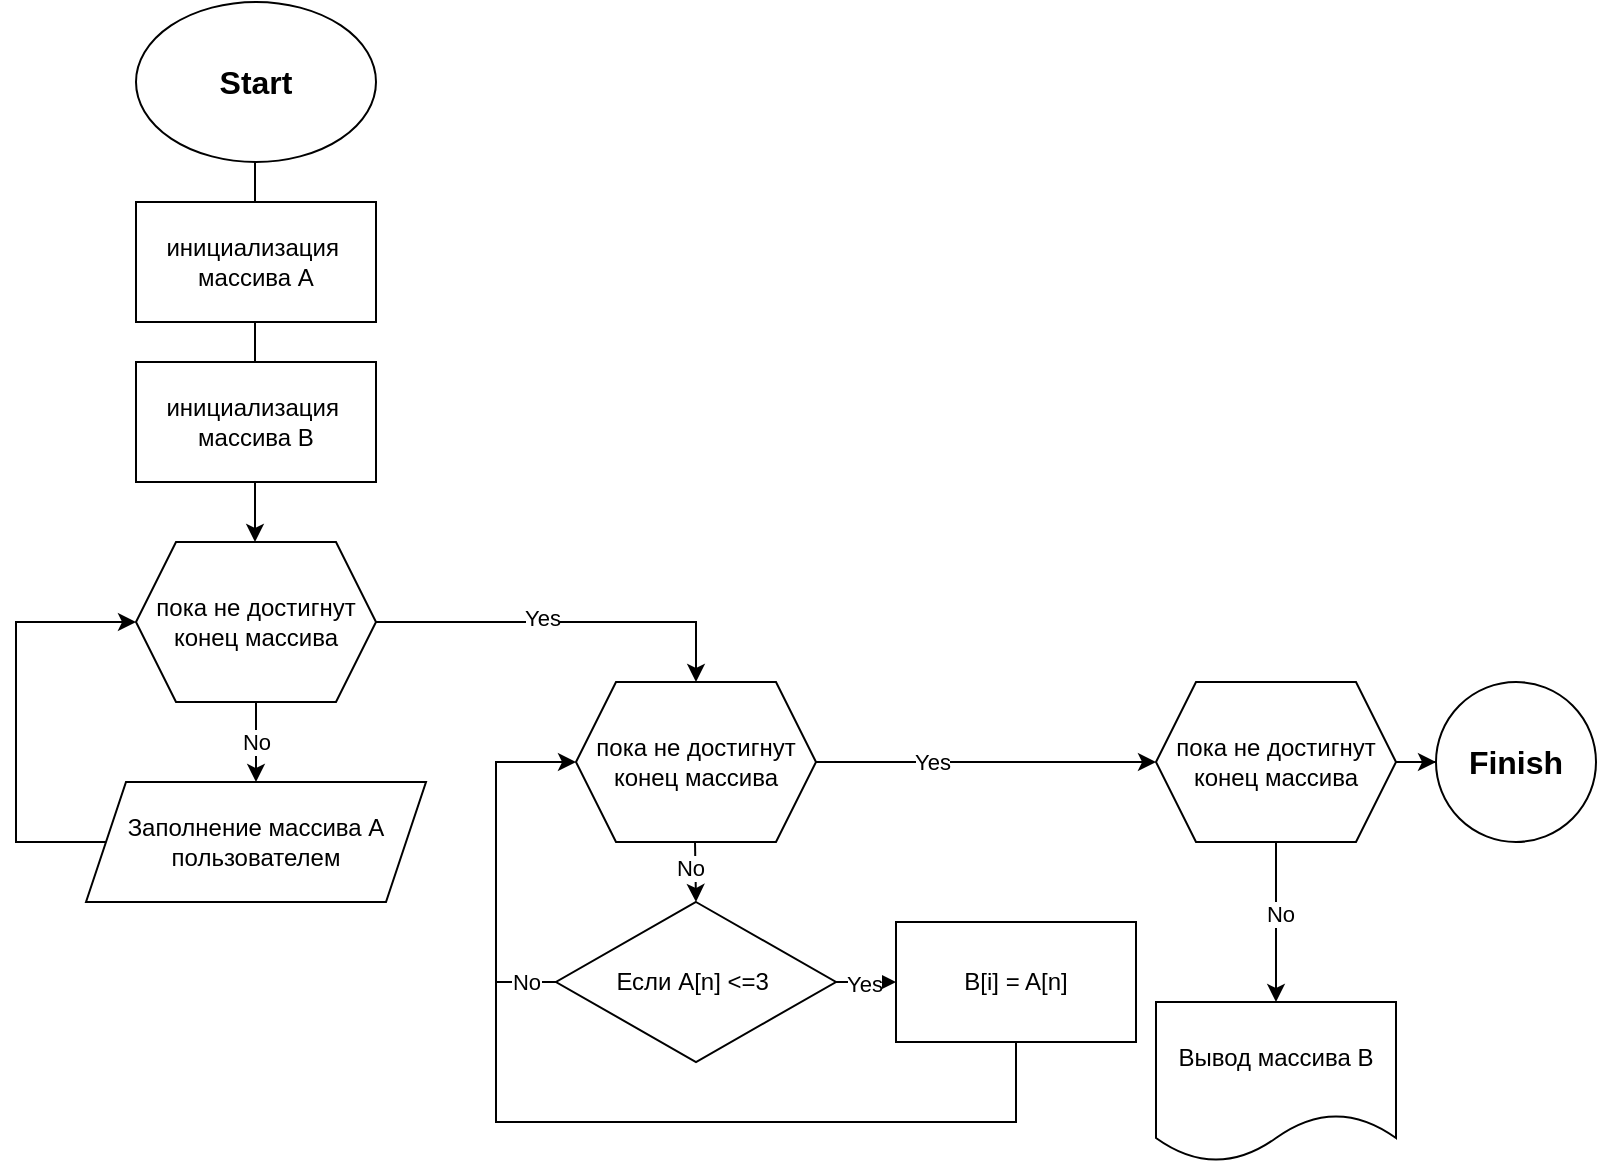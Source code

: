 <mxfile version="21.5.2" type="device">
  <diagram name="Страница 1" id="tBR0ryUB8eQRnVyb28r9">
    <mxGraphModel dx="874" dy="479" grid="1" gridSize="10" guides="1" tooltips="1" connect="1" arrows="1" fold="1" page="1" pageScale="1" pageWidth="827" pageHeight="1169" math="0" shadow="0">
      <root>
        <mxCell id="0" />
        <mxCell id="1" parent="0" />
        <mxCell id="lcAOzKvOhqNa1jtn2beT-1" value="&lt;font style=&quot;font-size: 16px;&quot;&gt;&lt;b&gt;Start&lt;/b&gt;&lt;/font&gt;" style="ellipse;whiteSpace=wrap;html=1;" vertex="1" parent="1">
          <mxGeometry x="90" width="120" height="80" as="geometry" />
        </mxCell>
        <mxCell id="lcAOzKvOhqNa1jtn2beT-10" value="" style="edgeStyle=orthogonalEdgeStyle;rounded=0;orthogonalLoop=1;jettySize=auto;html=1;exitX=0.5;exitY=1;exitDx=0;exitDy=0;" edge="1" parent="1">
          <mxGeometry relative="1" as="geometry">
            <mxPoint x="149.5" y="80" as="sourcePoint" />
            <mxPoint x="149.5" y="270" as="targetPoint" />
          </mxGeometry>
        </mxCell>
        <mxCell id="lcAOzKvOhqNa1jtn2beT-2" value="инициализация&amp;nbsp;&lt;br&gt;массива А" style="rounded=0;whiteSpace=wrap;html=1;" vertex="1" parent="1">
          <mxGeometry x="90" y="100" width="120" height="60" as="geometry" />
        </mxCell>
        <mxCell id="lcAOzKvOhqNa1jtn2beT-3" value="инициализация&amp;nbsp;&lt;br&gt;массива В" style="rounded=0;whiteSpace=wrap;html=1;" vertex="1" parent="1">
          <mxGeometry x="90" y="180" width="120" height="60" as="geometry" />
        </mxCell>
        <mxCell id="lcAOzKvOhqNa1jtn2beT-17" value="No" style="edgeStyle=orthogonalEdgeStyle;rounded=0;orthogonalLoop=1;jettySize=auto;html=1;" edge="1" parent="1" source="lcAOzKvOhqNa1jtn2beT-5" target="lcAOzKvOhqNa1jtn2beT-7">
          <mxGeometry relative="1" as="geometry" />
        </mxCell>
        <mxCell id="lcAOzKvOhqNa1jtn2beT-20" value="" style="edgeStyle=orthogonalEdgeStyle;rounded=0;orthogonalLoop=1;jettySize=auto;html=1;entryX=0.5;entryY=0;entryDx=0;entryDy=0;entryPerimeter=0;" edge="1" parent="1" source="lcAOzKvOhqNa1jtn2beT-5" target="lcAOzKvOhqNa1jtn2beT-22">
          <mxGeometry relative="1" as="geometry">
            <mxPoint x="370" y="330" as="targetPoint" />
            <Array as="points">
              <mxPoint x="370" y="310" />
            </Array>
          </mxGeometry>
        </mxCell>
        <mxCell id="lcAOzKvOhqNa1jtn2beT-21" value="Yes" style="edgeLabel;html=1;align=center;verticalAlign=middle;resizable=0;points=[];" vertex="1" connectable="0" parent="lcAOzKvOhqNa1jtn2beT-20">
          <mxGeometry x="-0.125" y="2" relative="1" as="geometry">
            <mxPoint as="offset" />
          </mxGeometry>
        </mxCell>
        <mxCell id="lcAOzKvOhqNa1jtn2beT-5" value="пока не достигнут&lt;br&gt;конец массива" style="shape=hexagon;perimeter=hexagonPerimeter2;whiteSpace=wrap;html=1;fixedSize=1;" vertex="1" parent="1">
          <mxGeometry x="90" y="270" width="120" height="80" as="geometry" />
        </mxCell>
        <mxCell id="lcAOzKvOhqNa1jtn2beT-18" style="edgeStyle=orthogonalEdgeStyle;rounded=0;orthogonalLoop=1;jettySize=auto;html=1;exitX=0;exitY=0.5;exitDx=0;exitDy=0;entryX=0;entryY=0.5;entryDx=0;entryDy=0;" edge="1" parent="1" source="lcAOzKvOhqNa1jtn2beT-7" target="lcAOzKvOhqNa1jtn2beT-5">
          <mxGeometry relative="1" as="geometry">
            <mxPoint x="65" y="420" as="sourcePoint" />
            <mxPoint x="-110" y="240" as="targetPoint" />
            <Array as="points">
              <mxPoint x="30" y="420" />
              <mxPoint x="30" y="310" />
            </Array>
          </mxGeometry>
        </mxCell>
        <mxCell id="lcAOzKvOhqNa1jtn2beT-7" value="Заполнение массива А пользователем" style="shape=parallelogram;perimeter=parallelogramPerimeter;whiteSpace=wrap;html=1;fixedSize=1;" vertex="1" parent="1">
          <mxGeometry x="65" y="390" width="170" height="60" as="geometry" />
        </mxCell>
        <mxCell id="lcAOzKvOhqNa1jtn2beT-35" value="" style="edgeStyle=orthogonalEdgeStyle;rounded=0;orthogonalLoop=1;jettySize=auto;html=1;" edge="1" parent="1" source="lcAOzKvOhqNa1jtn2beT-22" target="lcAOzKvOhqNa1jtn2beT-34">
          <mxGeometry relative="1" as="geometry" />
        </mxCell>
        <mxCell id="lcAOzKvOhqNa1jtn2beT-36" value="Yes" style="edgeLabel;html=1;align=center;verticalAlign=middle;resizable=0;points=[];" vertex="1" connectable="0" parent="lcAOzKvOhqNa1jtn2beT-35">
          <mxGeometry x="-0.325" relative="1" as="geometry">
            <mxPoint as="offset" />
          </mxGeometry>
        </mxCell>
        <mxCell id="lcAOzKvOhqNa1jtn2beT-22" value="пока не достигнут&lt;br style=&quot;border-color: var(--border-color);&quot;&gt;конец массива" style="shape=hexagon;perimeter=hexagonPerimeter2;whiteSpace=wrap;html=1;fixedSize=1;" vertex="1" parent="1">
          <mxGeometry x="310" y="340" width="120" height="80" as="geometry" />
        </mxCell>
        <mxCell id="lcAOzKvOhqNa1jtn2beT-24" value="" style="edgeStyle=orthogonalEdgeStyle;rounded=0;orthogonalLoop=1;jettySize=auto;html=1;exitX=0.5;exitY=1;exitDx=0;exitDy=0;" edge="1" parent="1">
          <mxGeometry relative="1" as="geometry">
            <mxPoint x="369.5" y="420" as="sourcePoint" />
            <mxPoint x="370" y="450" as="targetPoint" />
          </mxGeometry>
        </mxCell>
        <mxCell id="lcAOzKvOhqNa1jtn2beT-37" value="No" style="edgeLabel;html=1;align=center;verticalAlign=middle;resizable=0;points=[];" vertex="1" connectable="0" parent="lcAOzKvOhqNa1jtn2beT-24">
          <mxGeometry x="-0.136" y="-3" relative="1" as="geometry">
            <mxPoint as="offset" />
          </mxGeometry>
        </mxCell>
        <mxCell id="lcAOzKvOhqNa1jtn2beT-27" value="" style="edgeStyle=orthogonalEdgeStyle;rounded=0;orthogonalLoop=1;jettySize=auto;html=1;" edge="1" parent="1" source="lcAOzKvOhqNa1jtn2beT-25" target="lcAOzKvOhqNa1jtn2beT-26">
          <mxGeometry relative="1" as="geometry" />
        </mxCell>
        <mxCell id="lcAOzKvOhqNa1jtn2beT-28" value="Yes" style="edgeLabel;html=1;align=center;verticalAlign=middle;resizable=0;points=[];" vertex="1" connectable="0" parent="lcAOzKvOhqNa1jtn2beT-27">
          <mxGeometry x="0.36" y="-1" relative="1" as="geometry">
            <mxPoint as="offset" />
          </mxGeometry>
        </mxCell>
        <mxCell id="lcAOzKvOhqNa1jtn2beT-25" value="Если А[n] &amp;lt;=3&amp;nbsp;" style="rhombus;whiteSpace=wrap;html=1;" vertex="1" parent="1">
          <mxGeometry x="300" y="450" width="140" height="80" as="geometry" />
        </mxCell>
        <mxCell id="lcAOzKvOhqNa1jtn2beT-26" value="B[i] = A[n]" style="whiteSpace=wrap;html=1;" vertex="1" parent="1">
          <mxGeometry x="470" y="460" width="120" height="60" as="geometry" />
        </mxCell>
        <mxCell id="lcAOzKvOhqNa1jtn2beT-29" value="" style="endArrow=classic;html=1;rounded=0;exitX=0.5;exitY=1;exitDx=0;exitDy=0;entryX=0;entryY=0.5;entryDx=0;entryDy=0;" edge="1" parent="1" source="lcAOzKvOhqNa1jtn2beT-26" target="lcAOzKvOhqNa1jtn2beT-22">
          <mxGeometry width="50" height="50" relative="1" as="geometry">
            <mxPoint x="600" y="570" as="sourcePoint" />
            <mxPoint x="300" y="380" as="targetPoint" />
            <Array as="points">
              <mxPoint x="530" y="550" />
              <mxPoint x="530" y="560" />
              <mxPoint x="270" y="560" />
              <mxPoint x="270" y="450" />
              <mxPoint x="270" y="380" />
            </Array>
          </mxGeometry>
        </mxCell>
        <mxCell id="lcAOzKvOhqNa1jtn2beT-31" value="" style="endArrow=none;html=1;rounded=0;entryX=0;entryY=0.5;entryDx=0;entryDy=0;" edge="1" parent="1" target="lcAOzKvOhqNa1jtn2beT-25">
          <mxGeometry width="50" height="50" relative="1" as="geometry">
            <mxPoint x="280" y="490" as="sourcePoint" />
            <mxPoint x="440" y="330" as="targetPoint" />
            <Array as="points">
              <mxPoint x="270" y="490" />
              <mxPoint x="280" y="490" />
            </Array>
          </mxGeometry>
        </mxCell>
        <mxCell id="lcAOzKvOhqNa1jtn2beT-33" value="No" style="edgeLabel;html=1;align=center;verticalAlign=middle;resizable=0;points=[];" vertex="1" connectable="0" parent="lcAOzKvOhqNa1jtn2beT-31">
          <mxGeometry x="0.25" relative="1" as="geometry">
            <mxPoint as="offset" />
          </mxGeometry>
        </mxCell>
        <mxCell id="lcAOzKvOhqNa1jtn2beT-39" value="" style="edgeStyle=orthogonalEdgeStyle;rounded=0;orthogonalLoop=1;jettySize=auto;html=1;" edge="1" parent="1" source="lcAOzKvOhqNa1jtn2beT-34" target="lcAOzKvOhqNa1jtn2beT-38">
          <mxGeometry relative="1" as="geometry" />
        </mxCell>
        <mxCell id="lcAOzKvOhqNa1jtn2beT-40" value="No" style="edgeLabel;html=1;align=center;verticalAlign=middle;resizable=0;points=[];" vertex="1" connectable="0" parent="lcAOzKvOhqNa1jtn2beT-39">
          <mxGeometry x="-0.1" y="2" relative="1" as="geometry">
            <mxPoint as="offset" />
          </mxGeometry>
        </mxCell>
        <mxCell id="lcAOzKvOhqNa1jtn2beT-42" value="" style="edgeStyle=orthogonalEdgeStyle;rounded=0;orthogonalLoop=1;jettySize=auto;html=1;" edge="1" parent="1" source="lcAOzKvOhqNa1jtn2beT-34" target="lcAOzKvOhqNa1jtn2beT-41">
          <mxGeometry relative="1" as="geometry" />
        </mxCell>
        <mxCell id="lcAOzKvOhqNa1jtn2beT-34" value="пока не достигнут&lt;br style=&quot;border-color: var(--border-color);&quot;&gt;конец массива" style="shape=hexagon;perimeter=hexagonPerimeter2;whiteSpace=wrap;html=1;fixedSize=1;" vertex="1" parent="1">
          <mxGeometry x="600" y="340" width="120" height="80" as="geometry" />
        </mxCell>
        <mxCell id="lcAOzKvOhqNa1jtn2beT-38" value="Вывод массива В" style="shape=document;whiteSpace=wrap;html=1;boundedLbl=1;" vertex="1" parent="1">
          <mxGeometry x="600" y="500" width="120" height="80" as="geometry" />
        </mxCell>
        <mxCell id="lcAOzKvOhqNa1jtn2beT-41" value="&lt;b style=&quot;border-color: var(--border-color); font-size: 16px;&quot;&gt;Finish&lt;/b&gt;" style="ellipse;whiteSpace=wrap;html=1;" vertex="1" parent="1">
          <mxGeometry x="740" y="340" width="80" height="80" as="geometry" />
        </mxCell>
      </root>
    </mxGraphModel>
  </diagram>
</mxfile>

